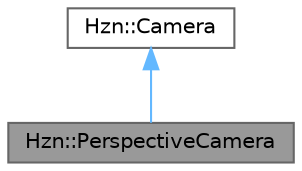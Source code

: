 digraph "Hzn::PerspectiveCamera"
{
 // LATEX_PDF_SIZE
  bgcolor="transparent";
  edge [fontname=Helvetica,fontsize=10,labelfontname=Helvetica,labelfontsize=10];
  node [fontname=Helvetica,fontsize=10,shape=box,height=0.2,width=0.4];
  Node1 [label="Hzn::PerspectiveCamera",height=0.2,width=0.4,color="gray40", fillcolor="grey60", style="filled", fontcolor="black",tooltip="Represents a Perspective Camera (Usually used as a 3D camera)."];
  Node2 -> Node1 [dir="back",color="steelblue1",style="solid"];
  Node2 [label="Hzn::Camera",height=0.2,width=0.4,color="gray40", fillcolor="white", style="filled",URL="$class_hzn_1_1_camera.html",tooltip=" "];
}
